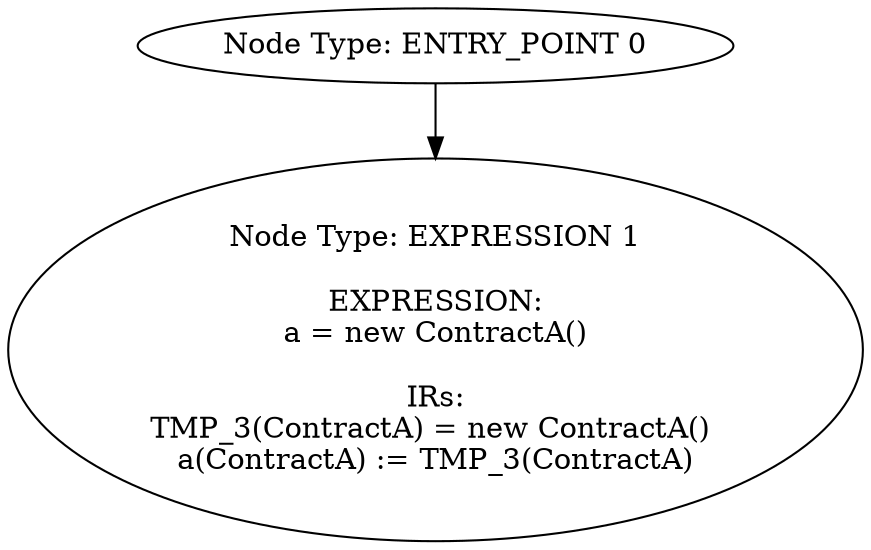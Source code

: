 digraph{
0[label="Node Type: ENTRY_POINT 0
"];
0->1;
1[label="Node Type: EXPRESSION 1

EXPRESSION:
a = new ContractA()

IRs:
TMP_3(ContractA) = new ContractA() 
a(ContractA) := TMP_3(ContractA)"];
}
